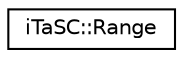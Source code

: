 digraph G
{
  edge [fontname="Helvetica",fontsize="10",labelfontname="Helvetica",labelfontsize="10"];
  node [fontname="Helvetica",fontsize="10",shape=record];
  rankdir=LR;
  Node1 [label="iTaSC::Range",height=0.2,width=0.4,color="black", fillcolor="white", style="filled",URL="$de/da6/classiTaSC_1_1Range.html"];
}
